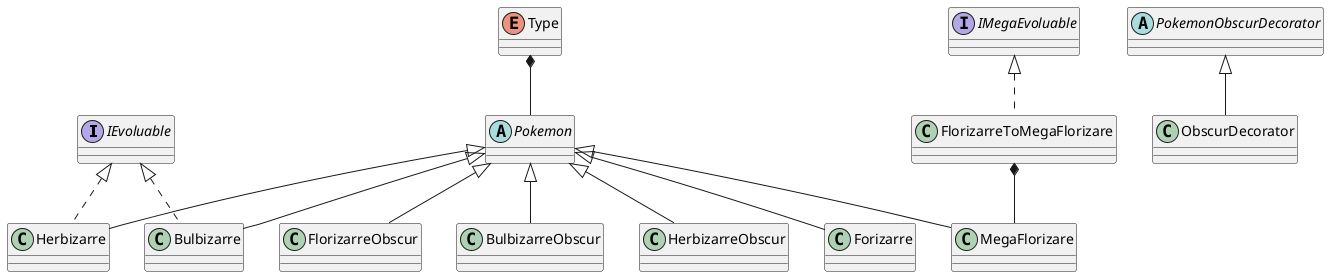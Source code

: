 @startuml Pokemon

interface IEvoluable
interface IMegaEvoluable
enum Type

abstract class  "Pokemon"
abstract class "PokemonObscurDecorator"
class "Forizarre" 
class "Bulbizarre" implements IEvoluable
class "Herbizarre" implements IEvoluable
class "FlorizarreObscur" 
class "BulbizarreObscur" 
class "HerbizarreObscur"
class "MegaFlorizare"
class "FlorizarreToMegaFlorizare" implements IMegaEvoluable
class "ObscurDecorator"

Pokemon <|-- Forizarre
Pokemon <|-- Bulbizarre
Pokemon <|-- Herbizarre
Pokemon <|-- MegaFlorizare
PokemonObscurDecorator <|-- ObscurDecorator

Pokemon <|-- FlorizarreObscur
Pokemon <|-- BulbizarreObscur
Pokemon <|-- HerbizarreObscur


FlorizarreToMegaFlorizare *-- MegaFlorizare
Type *-- Pokemon

@enduml[]